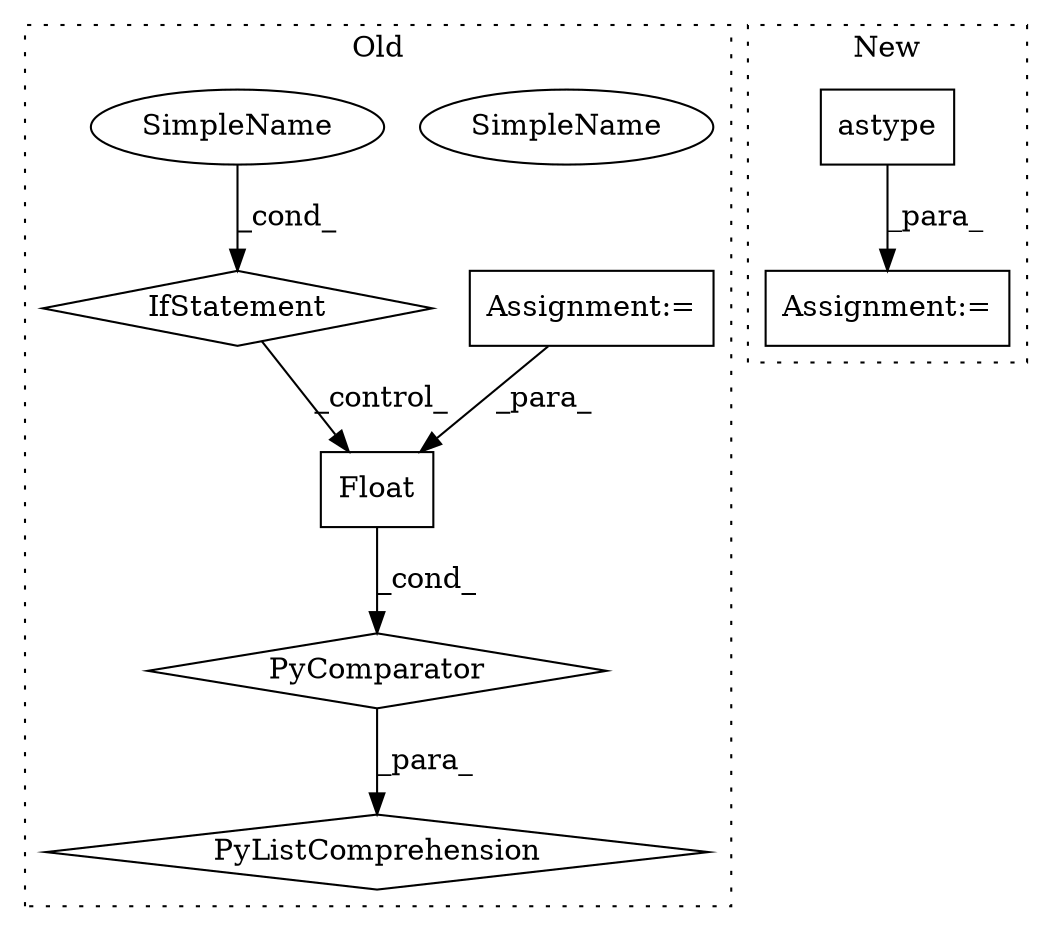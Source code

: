 digraph G {
subgraph cluster0 {
1 [label="Float" a="32" s="1004,1030" l="6,1" shape="box"];
4 [label="IfStatement" a="25" s="1097" l="43" shape="diamond"];
5 [label="SimpleName" a="42" s="1135" l="5" shape="ellipse"];
6 [label="PyListComprehension" a="109" s="1182" l="125" shape="diamond"];
7 [label="PyComparator" a="113" s="1097" l="43" shape="diamond"];
8 [label="Assignment:=" a="7" s="854" l="1" shape="box"];
9 [label="SimpleName" a="42" s="1135" l="5" shape="ellipse"];
label = "Old";
style="dotted";
}
subgraph cluster1 {
2 [label="astype" a="32" s="752,764" l="7,1" shape="box"];
3 [label="Assignment:=" a="7" s="793" l="1" shape="box"];
label = "New";
style="dotted";
}
1 -> 7 [label="_cond_"];
2 -> 3 [label="_para_"];
4 -> 1 [label="_control_"];
7 -> 6 [label="_para_"];
8 -> 1 [label="_para_"];
9 -> 4 [label="_cond_"];
}
